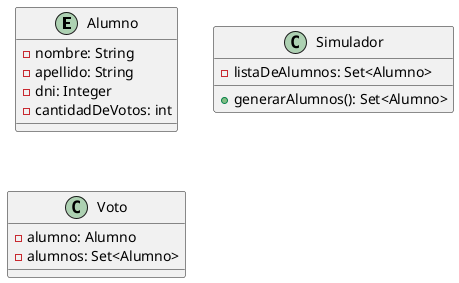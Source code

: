 @startuml Sistema de votacion

entity Alumno {
    - nombre: String
    - apellido: String
    - dni: Integer
    - cantidadDeVotos: int
}

class Simulador {
    - listaDeAlumnos: Set<Alumno>
    + generarAlumnos(): Set<Alumno>
}

class Voto {
    - alumno: Alumno
    - alumnos: Set<Alumno>
}

@enduml